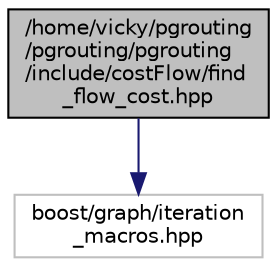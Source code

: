 digraph "/home/vicky/pgrouting/pgrouting/pgrouting/include/costFlow/find_flow_cost.hpp"
{
  edge [fontname="Helvetica",fontsize="10",labelfontname="Helvetica",labelfontsize="10"];
  node [fontname="Helvetica",fontsize="10",shape=record];
  Node1 [label="/home/vicky/pgrouting\l/pgrouting/pgrouting\l/include/costFlow/find\l_flow_cost.hpp",height=0.2,width=0.4,color="black", fillcolor="grey75", style="filled", fontcolor="black"];
  Node1 -> Node2 [color="midnightblue",fontsize="10",style="solid",fontname="Helvetica"];
  Node2 [label="boost/graph/iteration\l_macros.hpp",height=0.2,width=0.4,color="grey75", fillcolor="white", style="filled"];
}
